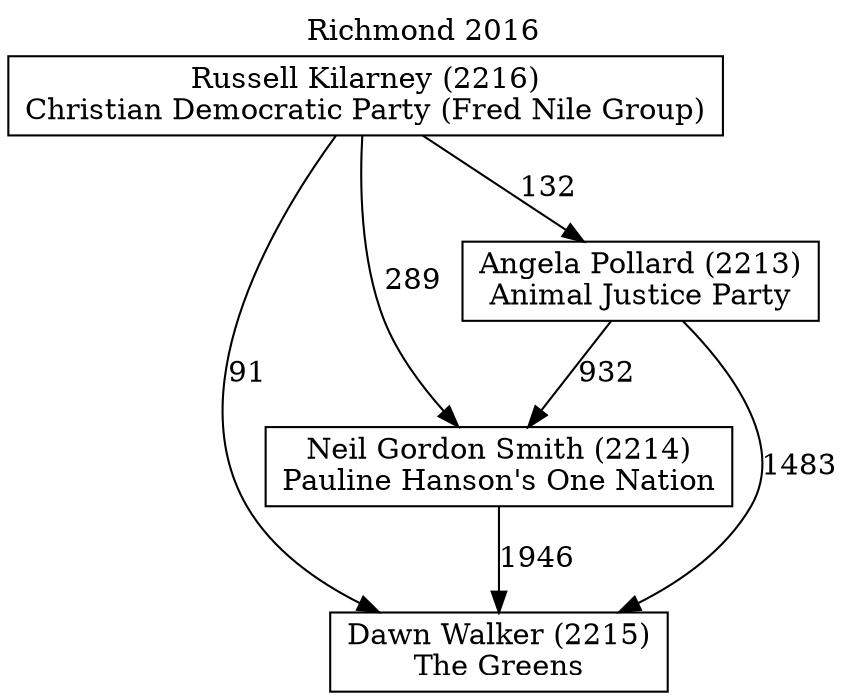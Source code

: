 // House preference flow
digraph "Dawn Walker (2215)_Richmond_2016" {
	graph [label="Richmond 2016" labelloc=t mclimit=10]
	node [shape=box]
	"Russell Kilarney (2216)" [label="Russell Kilarney (2216)
Christian Democratic Party (Fred Nile Group)"]
	"Neil Gordon Smith (2214)" [label="Neil Gordon Smith (2214)
Pauline Hanson's One Nation"]
	"Dawn Walker (2215)" [label="Dawn Walker (2215)
The Greens"]
	"Angela Pollard (2213)" [label="Angela Pollard (2213)
Animal Justice Party"]
	"Russell Kilarney (2216)" -> "Angela Pollard (2213)" [label=132]
	"Neil Gordon Smith (2214)" -> "Dawn Walker (2215)" [label=1946]
	"Russell Kilarney (2216)" -> "Neil Gordon Smith (2214)" [label=289]
	"Angela Pollard (2213)" -> "Dawn Walker (2215)" [label=1483]
	"Russell Kilarney (2216)" -> "Dawn Walker (2215)" [label=91]
	"Angela Pollard (2213)" -> "Neil Gordon Smith (2214)" [label=932]
}
